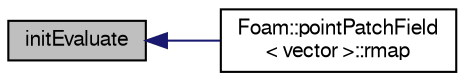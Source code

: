 digraph "initEvaluate"
{
  bgcolor="transparent";
  edge [fontname="FreeSans",fontsize="10",labelfontname="FreeSans",labelfontsize="10"];
  node [fontname="FreeSans",fontsize="10",shape=record];
  rankdir="LR";
  Node188 [label="initEvaluate",height=0.2,width=0.4,color="black", fillcolor="grey75", style="filled", fontcolor="black"];
  Node188 -> Node189 [dir="back",color="midnightblue",fontsize="10",style="solid",fontname="FreeSans"];
  Node189 [label="Foam::pointPatchField\l\< vector \>::rmap",height=0.2,width=0.4,color="black",URL="$a22946.html#a6b0b849fd6b48214d9cc88cb04645d1a",tooltip="Reverse map the given pointPatchField onto this pointPatchField. "];
}
